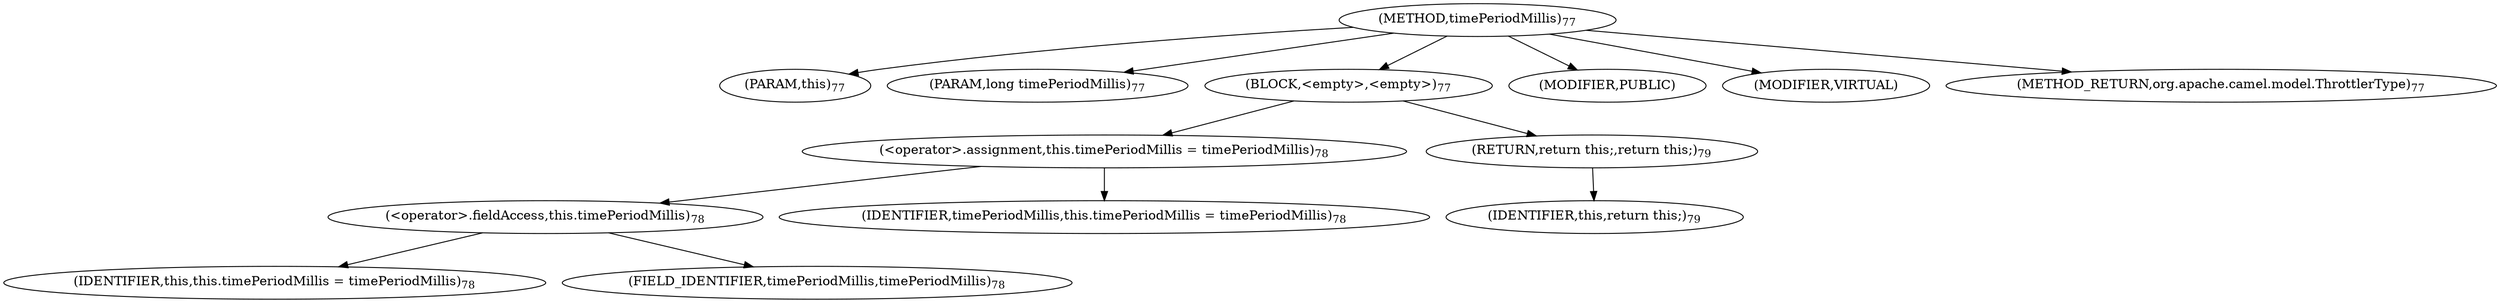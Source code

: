 digraph "timePeriodMillis" {  
"176" [label = <(METHOD,timePeriodMillis)<SUB>77</SUB>> ]
"15" [label = <(PARAM,this)<SUB>77</SUB>> ]
"177" [label = <(PARAM,long timePeriodMillis)<SUB>77</SUB>> ]
"178" [label = <(BLOCK,&lt;empty&gt;,&lt;empty&gt;)<SUB>77</SUB>> ]
"179" [label = <(&lt;operator&gt;.assignment,this.timePeriodMillis = timePeriodMillis)<SUB>78</SUB>> ]
"180" [label = <(&lt;operator&gt;.fieldAccess,this.timePeriodMillis)<SUB>78</SUB>> ]
"14" [label = <(IDENTIFIER,this,this.timePeriodMillis = timePeriodMillis)<SUB>78</SUB>> ]
"181" [label = <(FIELD_IDENTIFIER,timePeriodMillis,timePeriodMillis)<SUB>78</SUB>> ]
"182" [label = <(IDENTIFIER,timePeriodMillis,this.timePeriodMillis = timePeriodMillis)<SUB>78</SUB>> ]
"183" [label = <(RETURN,return this;,return this;)<SUB>79</SUB>> ]
"16" [label = <(IDENTIFIER,this,return this;)<SUB>79</SUB>> ]
"184" [label = <(MODIFIER,PUBLIC)> ]
"185" [label = <(MODIFIER,VIRTUAL)> ]
"186" [label = <(METHOD_RETURN,org.apache.camel.model.ThrottlerType)<SUB>77</SUB>> ]
  "176" -> "15" 
  "176" -> "177" 
  "176" -> "178" 
  "176" -> "184" 
  "176" -> "185" 
  "176" -> "186" 
  "178" -> "179" 
  "178" -> "183" 
  "179" -> "180" 
  "179" -> "182" 
  "180" -> "14" 
  "180" -> "181" 
  "183" -> "16" 
}
